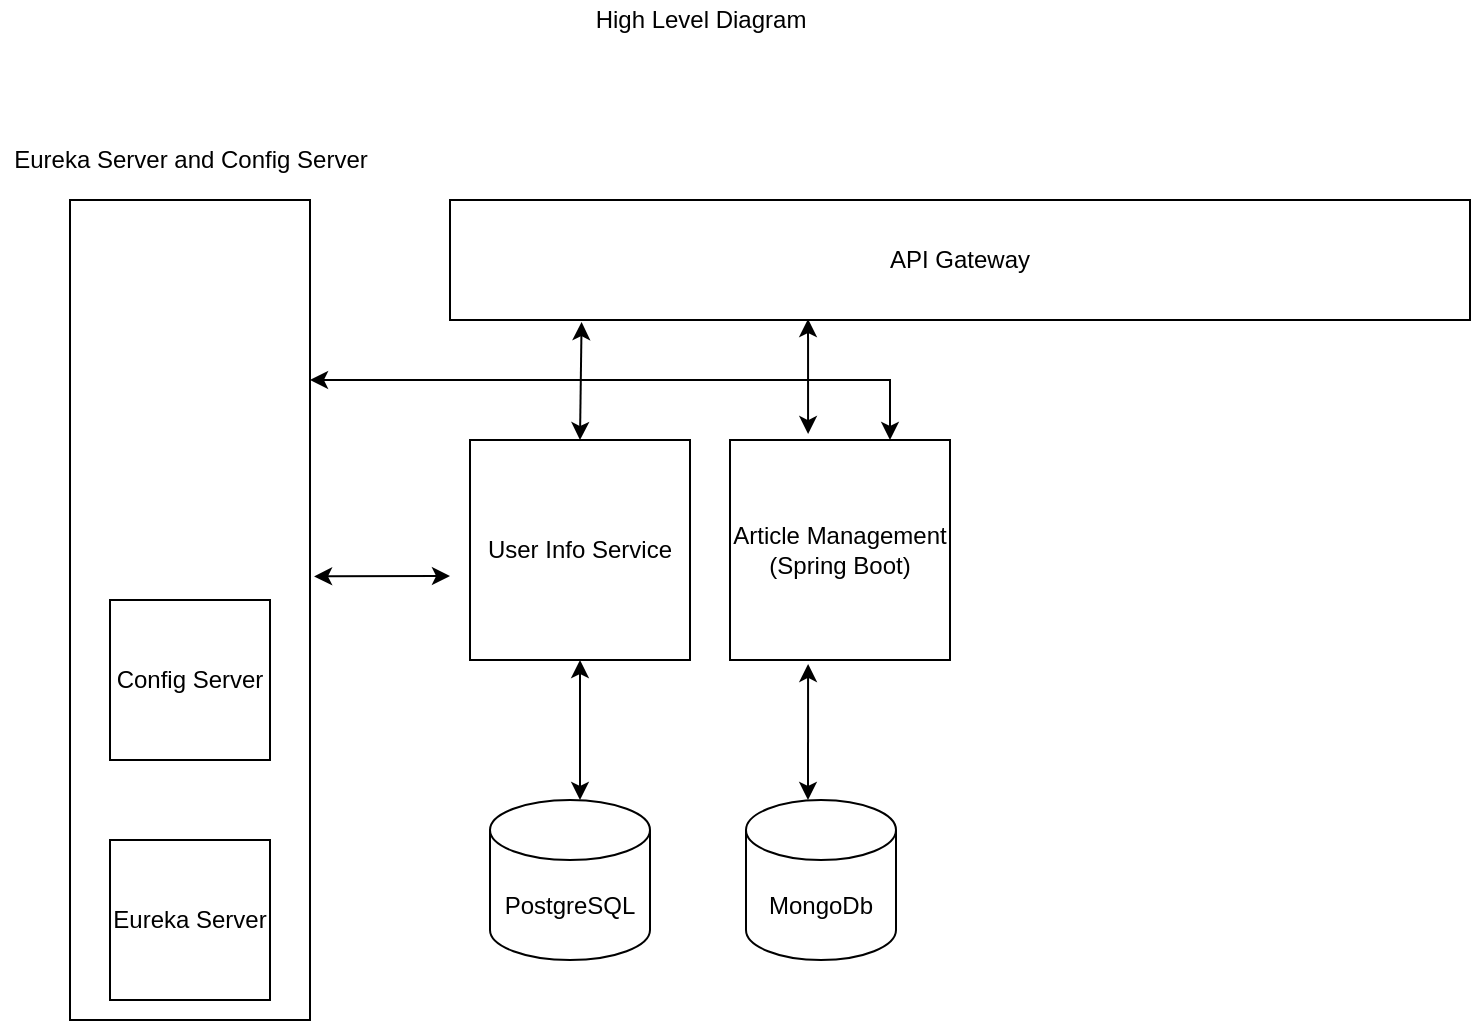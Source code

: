 <mxfile version="16.6.2" type="github">
  <diagram id="tCt1h3EnR8MRbzJZUJnX" name="Page-1">
    <mxGraphModel dx="1298" dy="866" grid="1" gridSize="10" guides="1" tooltips="1" connect="1" arrows="1" fold="1" page="1" pageScale="1" pageWidth="850" pageHeight="1100" math="0" shadow="0">
      <root>
        <mxCell id="0" />
        <mxCell id="1" parent="0" />
        <mxCell id="lLUt0AjtfsTLTmbD5ptJ-1" value="Article Management&lt;br&gt;(Spring Boot)" style="whiteSpace=wrap;html=1;aspect=fixed;" vertex="1" parent="1">
          <mxGeometry x="380" y="260" width="110" height="110" as="geometry" />
        </mxCell>
        <mxCell id="lLUt0AjtfsTLTmbD5ptJ-3" value="MongoDb" style="shape=cylinder3;whiteSpace=wrap;html=1;boundedLbl=1;backgroundOutline=1;size=15;" vertex="1" parent="1">
          <mxGeometry x="388" y="440" width="75" height="80" as="geometry" />
        </mxCell>
        <mxCell id="lLUt0AjtfsTLTmbD5ptJ-5" value="API Gateway" style="rounded=0;whiteSpace=wrap;html=1;" vertex="1" parent="1">
          <mxGeometry x="240" y="140" width="510" height="60" as="geometry" />
        </mxCell>
        <mxCell id="lLUt0AjtfsTLTmbD5ptJ-6" value="" style="endArrow=classic;startArrow=classic;html=1;rounded=0;exitX=0.351;exitY=0.992;exitDx=0;exitDy=0;exitPerimeter=0;entryX=0.355;entryY=-0.027;entryDx=0;entryDy=0;entryPerimeter=0;" edge="1" parent="1" source="lLUt0AjtfsTLTmbD5ptJ-5" target="lLUt0AjtfsTLTmbD5ptJ-1">
          <mxGeometry width="50" height="50" relative="1" as="geometry">
            <mxPoint x="400" y="450" as="sourcePoint" />
            <mxPoint x="450" y="400" as="targetPoint" />
          </mxGeometry>
        </mxCell>
        <mxCell id="lLUt0AjtfsTLTmbD5ptJ-8" value="User Info Service" style="whiteSpace=wrap;html=1;aspect=fixed;" vertex="1" parent="1">
          <mxGeometry x="250" y="260" width="110" height="110" as="geometry" />
        </mxCell>
        <mxCell id="lLUt0AjtfsTLTmbD5ptJ-9" value="" style="endArrow=classic;startArrow=classic;html=1;rounded=0;exitX=0.129;exitY=1.017;exitDx=0;exitDy=0;exitPerimeter=0;entryX=0.5;entryY=0;entryDx=0;entryDy=0;" edge="1" parent="1" source="lLUt0AjtfsTLTmbD5ptJ-5" target="lLUt0AjtfsTLTmbD5ptJ-8">
          <mxGeometry width="50" height="50" relative="1" as="geometry">
            <mxPoint x="429.01" y="209.52" as="sourcePoint" />
            <mxPoint x="438.95" y="270.55" as="targetPoint" />
            <Array as="points" />
          </mxGeometry>
        </mxCell>
        <mxCell id="lLUt0AjtfsTLTmbD5ptJ-11" value="" style="endArrow=classic;startArrow=classic;html=1;rounded=0;entryX=0.355;entryY=1.018;entryDx=0;entryDy=0;entryPerimeter=0;" edge="1" parent="1" target="lLUt0AjtfsTLTmbD5ptJ-1">
          <mxGeometry width="50" height="50" relative="1" as="geometry">
            <mxPoint x="419" y="440" as="sourcePoint" />
            <mxPoint x="450" y="390" as="targetPoint" />
          </mxGeometry>
        </mxCell>
        <mxCell id="lLUt0AjtfsTLTmbD5ptJ-12" value="PostgreSQL" style="shape=cylinder3;whiteSpace=wrap;html=1;boundedLbl=1;backgroundOutline=1;size=15;" vertex="1" parent="1">
          <mxGeometry x="260" y="440" width="80" height="80" as="geometry" />
        </mxCell>
        <mxCell id="lLUt0AjtfsTLTmbD5ptJ-13" value="" style="endArrow=classic;startArrow=classic;html=1;rounded=0;entryX=0.5;entryY=1;entryDx=0;entryDy=0;" edge="1" parent="1" target="lLUt0AjtfsTLTmbD5ptJ-8">
          <mxGeometry width="50" height="50" relative="1" as="geometry">
            <mxPoint x="305" y="440" as="sourcePoint" />
            <mxPoint x="450" y="390" as="targetPoint" />
          </mxGeometry>
        </mxCell>
        <mxCell id="lLUt0AjtfsTLTmbD5ptJ-16" value="" style="endArrow=classic;startArrow=classic;html=1;rounded=0;exitX=1.017;exitY=0.459;exitDx=0;exitDy=0;exitPerimeter=0;" edge="1" parent="1" source="lLUt0AjtfsTLTmbD5ptJ-17">
          <mxGeometry width="50" height="50" relative="1" as="geometry">
            <mxPoint x="195" y="325" as="sourcePoint" />
            <mxPoint x="240" y="328" as="targetPoint" />
          </mxGeometry>
        </mxCell>
        <mxCell id="lLUt0AjtfsTLTmbD5ptJ-17" value="" style="rounded=0;whiteSpace=wrap;html=1;" vertex="1" parent="1">
          <mxGeometry x="50" y="140" width="120" height="410" as="geometry" />
        </mxCell>
        <mxCell id="lLUt0AjtfsTLTmbD5ptJ-18" value="Eureka Server" style="whiteSpace=wrap;html=1;aspect=fixed;" vertex="1" parent="1">
          <mxGeometry x="70" y="460" width="80" height="80" as="geometry" />
        </mxCell>
        <mxCell id="lLUt0AjtfsTLTmbD5ptJ-19" value="Config Server" style="whiteSpace=wrap;html=1;aspect=fixed;" vertex="1" parent="1">
          <mxGeometry x="70" y="340" width="80" height="80" as="geometry" />
        </mxCell>
        <mxCell id="lLUt0AjtfsTLTmbD5ptJ-23" value="" style="endArrow=classic;startArrow=classic;html=1;rounded=0;" edge="1" parent="1">
          <mxGeometry width="50" height="50" relative="1" as="geometry">
            <mxPoint x="170" y="230" as="sourcePoint" />
            <mxPoint x="460" y="260" as="targetPoint" />
            <Array as="points">
              <mxPoint x="170" y="230" />
              <mxPoint x="460" y="230" />
            </Array>
          </mxGeometry>
        </mxCell>
        <mxCell id="lLUt0AjtfsTLTmbD5ptJ-24" value="Eureka Server and Config Server" style="text;html=1;align=center;verticalAlign=middle;resizable=0;points=[];autosize=1;strokeColor=none;fillColor=none;" vertex="1" parent="1">
          <mxGeometry x="15" y="110" width="190" height="20" as="geometry" />
        </mxCell>
        <mxCell id="lLUt0AjtfsTLTmbD5ptJ-25" value="High Level Diagram" style="text;html=1;align=center;verticalAlign=middle;resizable=0;points=[];autosize=1;strokeColor=none;fillColor=none;" vertex="1" parent="1">
          <mxGeometry x="305" y="40" width="120" height="20" as="geometry" />
        </mxCell>
      </root>
    </mxGraphModel>
  </diagram>
</mxfile>
